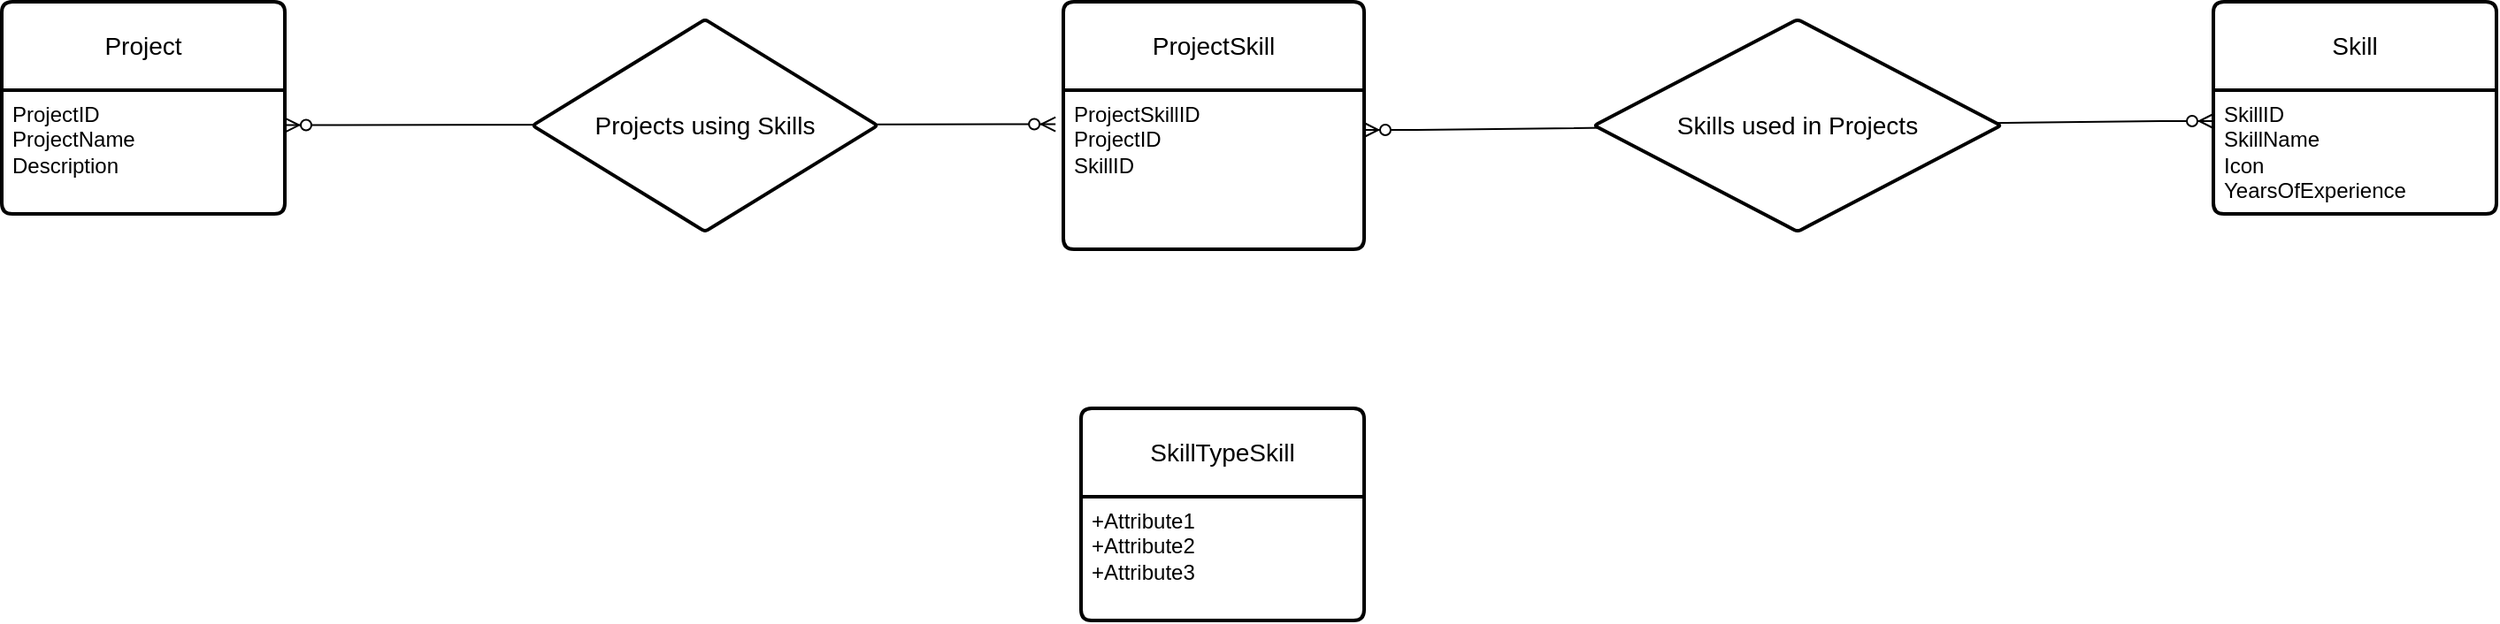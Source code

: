 <mxfile version="24.9.0">
  <diagram id="R2lEEEUBdFMjLlhIrx00" name="Page-1">
    <mxGraphModel dx="1216" dy="919" grid="1" gridSize="10" guides="1" tooltips="1" connect="1" arrows="1" fold="1" page="1" pageScale="1" pageWidth="850" pageHeight="1100" math="0" shadow="0" extFonts="Permanent Marker^https://fonts.googleapis.com/css?family=Permanent+Marker">
      <root>
        <mxCell id="0" />
        <mxCell id="1" parent="0" />
        <mxCell id="2te_wfa_4X3YV4hR2Sw0-1" value="Skill" style="swimlane;childLayout=stackLayout;horizontal=1;startSize=50;horizontalStack=0;rounded=1;fontSize=14;fontStyle=0;strokeWidth=2;resizeParent=0;resizeLast=1;shadow=0;dashed=0;align=center;arcSize=4;whiteSpace=wrap;html=1;" vertex="1" parent="1">
          <mxGeometry x="1260" y="50" width="160" height="120" as="geometry" />
        </mxCell>
        <mxCell id="2te_wfa_4X3YV4hR2Sw0-2" value="SkillID&lt;div&gt;SkillName&lt;/div&gt;&lt;div&gt;Icon&lt;/div&gt;&lt;div&gt;YearsOfExperience&lt;/div&gt;" style="align=left;strokeColor=none;fillColor=none;spacingLeft=4;fontSize=12;verticalAlign=top;resizable=0;rotatable=0;part=1;html=1;" vertex="1" parent="2te_wfa_4X3YV4hR2Sw0-1">
          <mxGeometry y="50" width="160" height="70" as="geometry" />
        </mxCell>
        <mxCell id="2te_wfa_4X3YV4hR2Sw0-3" value="ProjectSkill" style="swimlane;childLayout=stackLayout;horizontal=1;startSize=50;horizontalStack=0;rounded=1;fontSize=14;fontStyle=0;strokeWidth=2;resizeParent=0;resizeLast=1;shadow=0;dashed=0;align=center;arcSize=4;whiteSpace=wrap;html=1;" vertex="1" parent="1">
          <mxGeometry x="610" y="50" width="170" height="140" as="geometry" />
        </mxCell>
        <mxCell id="2te_wfa_4X3YV4hR2Sw0-4" value="ProjectSkillID&lt;div&gt;ProjectID&lt;/div&gt;&lt;div&gt;SkillID&lt;/div&gt;" style="align=left;strokeColor=none;fillColor=none;spacingLeft=4;fontSize=12;verticalAlign=top;resizable=1;rotatable=0;part=1;html=1;" vertex="1" parent="2te_wfa_4X3YV4hR2Sw0-3">
          <mxGeometry y="50" width="170" height="90" as="geometry" />
        </mxCell>
        <mxCell id="2te_wfa_4X3YV4hR2Sw0-5" value="" style="edgeStyle=entityRelationEdgeStyle;fontSize=12;html=1;endArrow=ERzeroToMany;endFill=1;startArrow=ERzeroToMany;rounded=0;entryX=0;entryY=0.25;entryDx=0;entryDy=0;exitX=1;exitY=0.25;exitDx=0;exitDy=0;" edge="1" parent="1" source="2te_wfa_4X3YV4hR2Sw0-4" target="2te_wfa_4X3YV4hR2Sw0-2">
          <mxGeometry width="100" height="100" relative="1" as="geometry">
            <mxPoint x="1170" y="260" as="sourcePoint" />
            <mxPoint x="230" y="590" as="targetPoint" />
            <Array as="points">
              <mxPoint x="60" y="530" />
            </Array>
          </mxGeometry>
        </mxCell>
        <mxCell id="2te_wfa_4X3YV4hR2Sw0-6" value="Skills used in Projects" style="rhombus;whiteSpace=wrap;html=1;fontSize=14;fontStyle=0;startSize=50;rounded=1;strokeWidth=2;shadow=0;dashed=0;arcSize=4;resize=1;" vertex="1" parent="1">
          <mxGeometry x="910" y="60" width="230" height="120" as="geometry" />
        </mxCell>
        <mxCell id="2te_wfa_4X3YV4hR2Sw0-10" value="Project" style="swimlane;childLayout=stackLayout;horizontal=1;startSize=50;horizontalStack=0;rounded=1;fontSize=14;fontStyle=0;strokeWidth=2;resizeParent=0;resizeLast=1;shadow=0;dashed=0;align=center;arcSize=4;whiteSpace=wrap;html=1;" vertex="1" parent="1">
          <mxGeometry x="10" y="50" width="160" height="120" as="geometry" />
        </mxCell>
        <mxCell id="2te_wfa_4X3YV4hR2Sw0-11" value="ProjectID&lt;div&gt;ProjectName&lt;/div&gt;&lt;div&gt;Description&lt;/div&gt;&lt;div&gt;&lt;br&gt;&lt;/div&gt;" style="align=left;strokeColor=none;fillColor=none;spacingLeft=4;fontSize=12;verticalAlign=top;resizable=0;rotatable=0;part=1;html=1;" vertex="1" parent="2te_wfa_4X3YV4hR2Sw0-10">
          <mxGeometry y="50" width="160" height="70" as="geometry" />
        </mxCell>
        <mxCell id="2te_wfa_4X3YV4hR2Sw0-14" value="SkillTypeSkill" style="swimlane;childLayout=stackLayout;horizontal=1;startSize=50;horizontalStack=0;rounded=1;fontSize=14;fontStyle=0;strokeWidth=2;resizeParent=0;resizeLast=1;shadow=0;dashed=0;align=center;arcSize=4;whiteSpace=wrap;html=1;" vertex="1" parent="1">
          <mxGeometry x="620" y="280" width="160" height="120" as="geometry" />
        </mxCell>
        <mxCell id="2te_wfa_4X3YV4hR2Sw0-15" value="+Attribute1&#xa;+Attribute2&#xa;+Attribute3" style="align=left;strokeColor=none;fillColor=none;spacingLeft=4;fontSize=12;verticalAlign=top;resizable=0;rotatable=0;part=1;html=1;" vertex="1" parent="2te_wfa_4X3YV4hR2Sw0-14">
          <mxGeometry y="50" width="160" height="70" as="geometry" />
        </mxCell>
        <mxCell id="2te_wfa_4X3YV4hR2Sw0-19" value="" style="edgeStyle=entityRelationEdgeStyle;fontSize=12;html=1;endArrow=ERzeroToMany;endFill=1;startArrow=ERzeroToMany;rounded=0;entryX=-0.026;entryY=0.214;entryDx=0;entryDy=0;entryPerimeter=0;" edge="1" parent="1" target="2te_wfa_4X3YV4hR2Sw0-4">
          <mxGeometry width="100" height="100" relative="1" as="geometry">
            <mxPoint x="170" y="119.76" as="sourcePoint" />
            <mxPoint x="578.61" y="119.8" as="targetPoint" />
            <Array as="points">
              <mxPoint x="-555" y="508.76" />
            </Array>
          </mxGeometry>
        </mxCell>
        <mxCell id="2te_wfa_4X3YV4hR2Sw0-8" value="Projects using Skills" style="rhombus;whiteSpace=wrap;html=1;fontSize=14;fontStyle=0;startSize=50;rounded=1;strokeWidth=2;shadow=0;dashed=0;arcSize=4;" vertex="1" parent="1">
          <mxGeometry x="310" y="60" width="195" height="120" as="geometry" />
        </mxCell>
      </root>
    </mxGraphModel>
  </diagram>
</mxfile>
